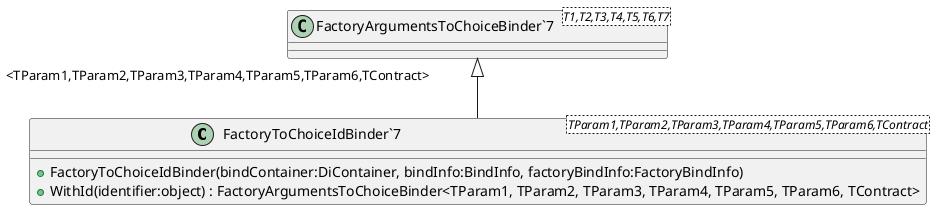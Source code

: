 @startuml
class "FactoryToChoiceIdBinder`7"<TParam1,TParam2,TParam3,TParam4,TParam5,TParam6,TContract> {
    + FactoryToChoiceIdBinder(bindContainer:DiContainer, bindInfo:BindInfo, factoryBindInfo:FactoryBindInfo)
    + WithId(identifier:object) : FactoryArgumentsToChoiceBinder<TParam1, TParam2, TParam3, TParam4, TParam5, TParam6, TContract>
}
class "FactoryArgumentsToChoiceBinder`7"<T1,T2,T3,T4,T5,T6,T7> {
}
"FactoryArgumentsToChoiceBinder`7" "<TParam1,TParam2,TParam3,TParam4,TParam5,TParam6,TContract>" <|-- "FactoryToChoiceIdBinder`7"
@enduml
